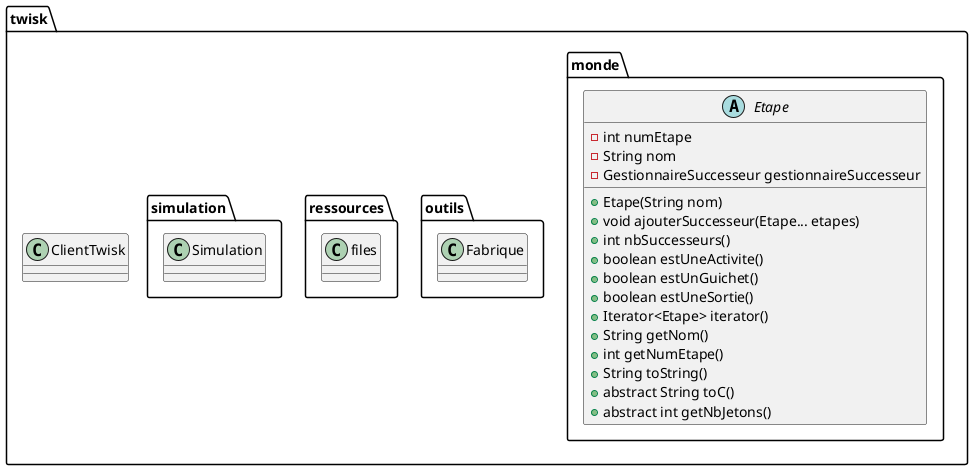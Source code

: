 @startuml
package twisk {
  package monde {
    abstract class Etape {
      - int numEtape
      - String nom
      - GestionnaireSuccesseur gestionnaireSuccesseur

      + Etape(String nom)
      + void ajouterSuccesseur(Etape... etapes)
      + int nbSuccesseurs()
      + boolean estUneActivite()
      + boolean estUnGuichet()
      + boolean estUneSortie()
      + Iterator<Etape> iterator()
      + String getNom()
      + int getNumEtape()
      + String toString()
      + abstract String toC()
      + abstract int getNbJetons()
    }
  }

  package outils {
    class Fabrique {
    }
  }

  package ressources {
  class files
  }

  package simulation {
    class Simulation {
    }
  }

  class ClientTwisk {
  }
}
@enduml